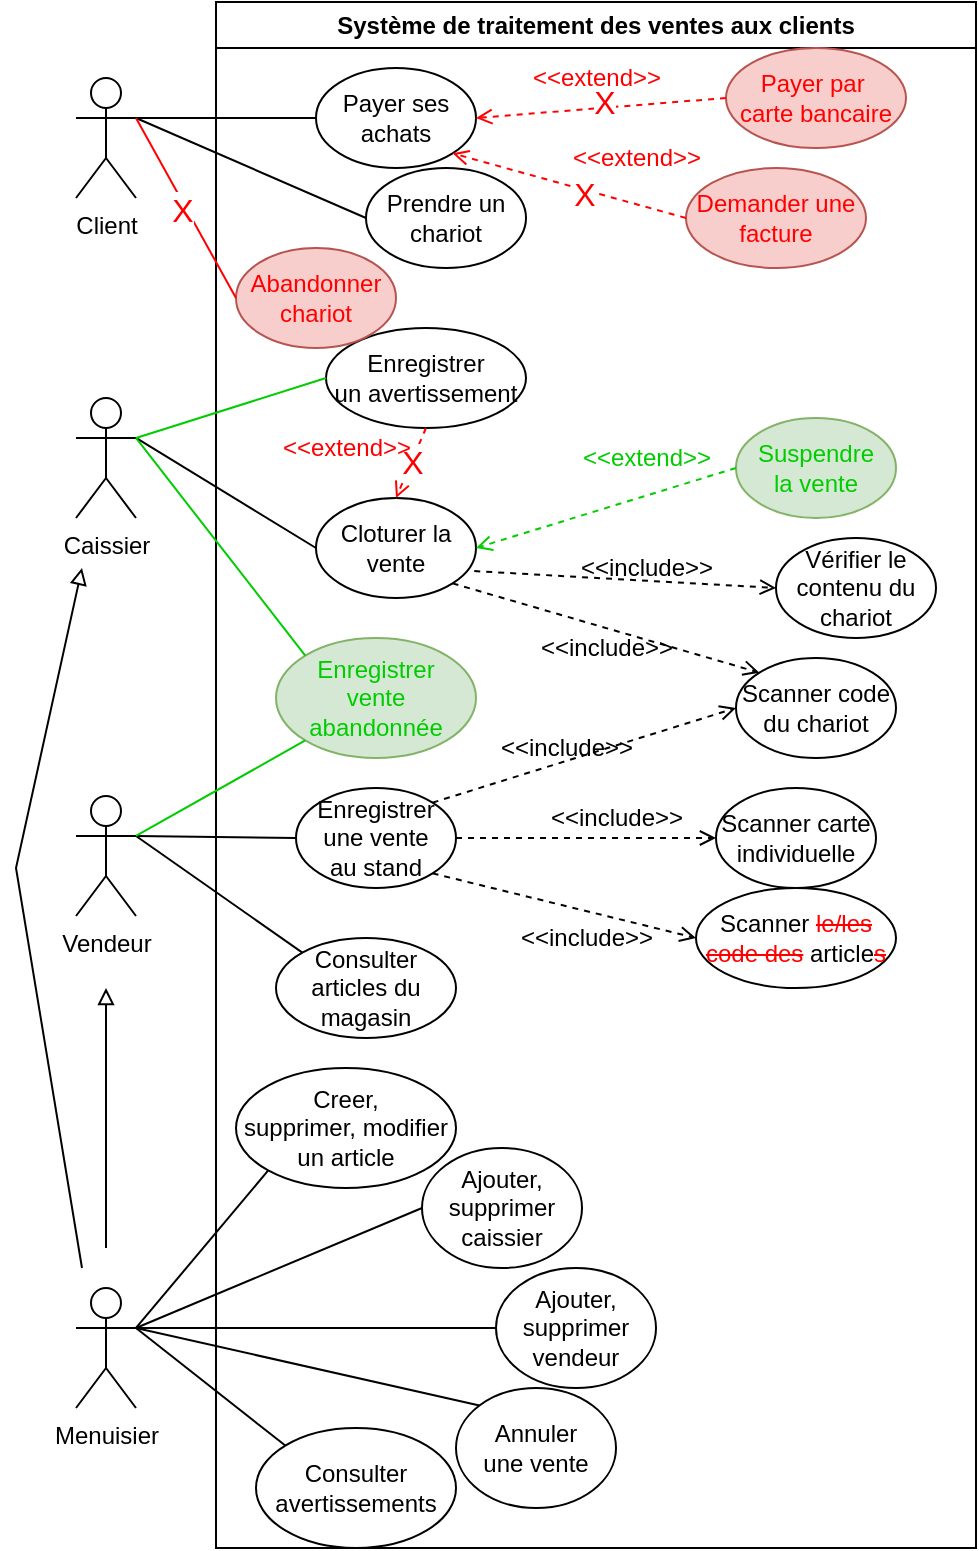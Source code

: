 <mxfile version="22.1.2" type="device">
  <diagram name="Page-1" id="HdgVnPu09ANzsE-JqD5W">
    <mxGraphModel dx="1418" dy="867" grid="1" gridSize="10" guides="1" tooltips="1" connect="1" arrows="1" fold="1" page="1" pageScale="1" pageWidth="583" pageHeight="827" math="0" shadow="0">
      <root>
        <mxCell id="0" />
        <mxCell id="1" parent="0" />
        <mxCell id="2Ioa0xMzXCw3uDVHmsE9-3" value="Système de traitement des ventes aux clients" style="swimlane;whiteSpace=wrap;html=1;" parent="1" vertex="1">
          <mxGeometry x="137" y="27" width="380" height="773" as="geometry" />
        </mxCell>
        <mxCell id="2Ioa0xMzXCw3uDVHmsE9-17" value="Enregistrer&lt;br&gt;une vente&lt;br&gt;au stand" style="ellipse;whiteSpace=wrap;html=1;" parent="2Ioa0xMzXCw3uDVHmsE9-3" vertex="1">
          <mxGeometry x="40" y="393" width="80" height="50" as="geometry" />
        </mxCell>
        <mxCell id="2Ioa0xMzXCw3uDVHmsE9-39" value="" style="endArrow=open;dashed=1;html=1;rounded=0;endFill=0;exitX=1;exitY=0;exitDx=0;exitDy=0;entryX=0;entryY=0.5;entryDx=0;entryDy=0;" parent="2Ioa0xMzXCw3uDVHmsE9-3" source="2Ioa0xMzXCw3uDVHmsE9-17" target="2Ioa0xMzXCw3uDVHmsE9-40" edge="1">
          <mxGeometry width="50" height="50" relative="1" as="geometry">
            <mxPoint x="350" y="368" as="sourcePoint" />
            <mxPoint x="160" y="368" as="targetPoint" />
          </mxGeometry>
        </mxCell>
        <mxCell id="2Ioa0xMzXCw3uDVHmsE9-40" value="Scanner code&lt;br&gt;du chariot" style="ellipse;whiteSpace=wrap;html=1;" parent="2Ioa0xMzXCw3uDVHmsE9-3" vertex="1">
          <mxGeometry x="260" y="328" width="80" height="50" as="geometry" />
        </mxCell>
        <mxCell id="2Ioa0xMzXCw3uDVHmsE9-42" value="Scanner carte&lt;br&gt;individuelle" style="ellipse;whiteSpace=wrap;html=1;" parent="2Ioa0xMzXCw3uDVHmsE9-3" vertex="1">
          <mxGeometry x="250" y="393" width="80" height="50" as="geometry" />
        </mxCell>
        <mxCell id="2Ioa0xMzXCw3uDVHmsE9-43" value="Scanner &lt;strike style=&quot;color: rgb(255, 0, 0);&quot;&gt;le/les code des&lt;/strike&gt; article&lt;font color=&quot;#ff0000&quot;&gt;&lt;strike&gt;s&lt;/strike&gt;&lt;/font&gt;" style="ellipse;whiteSpace=wrap;html=1;" parent="2Ioa0xMzXCw3uDVHmsE9-3" vertex="1">
          <mxGeometry x="240" y="443" width="100" height="50" as="geometry" />
        </mxCell>
        <mxCell id="2Ioa0xMzXCw3uDVHmsE9-44" value="" style="endArrow=open;dashed=1;html=1;rounded=0;endFill=0;exitX=1;exitY=1;exitDx=0;exitDy=0;entryX=0;entryY=0.5;entryDx=0;entryDy=0;" parent="2Ioa0xMzXCw3uDVHmsE9-3" source="2Ioa0xMzXCw3uDVHmsE9-17" target="2Ioa0xMzXCw3uDVHmsE9-43" edge="1">
          <mxGeometry width="50" height="50" relative="1" as="geometry">
            <mxPoint x="130" y="428" as="sourcePoint" />
            <mxPoint x="190" y="428" as="targetPoint" />
          </mxGeometry>
        </mxCell>
        <mxCell id="2Ioa0xMzXCw3uDVHmsE9-41" value="" style="endArrow=open;dashed=1;html=1;rounded=0;endFill=0;exitX=1;exitY=0.5;exitDx=0;exitDy=0;entryX=0;entryY=0.5;entryDx=0;entryDy=0;" parent="2Ioa0xMzXCw3uDVHmsE9-3" source="2Ioa0xMzXCw3uDVHmsE9-17" target="2Ioa0xMzXCw3uDVHmsE9-42" edge="1">
          <mxGeometry width="50" height="50" relative="1" as="geometry">
            <mxPoint x="140" y="418" as="sourcePoint" />
            <mxPoint x="150" y="418" as="targetPoint" />
          </mxGeometry>
        </mxCell>
        <mxCell id="2Ioa0xMzXCw3uDVHmsE9-47" value="Cloturer la&lt;br&gt;vente" style="ellipse;whiteSpace=wrap;html=1;" parent="2Ioa0xMzXCw3uDVHmsE9-3" vertex="1">
          <mxGeometry x="50" y="248" width="80" height="50" as="geometry" />
        </mxCell>
        <mxCell id="2Ioa0xMzXCw3uDVHmsE9-49" value="&amp;lt;&amp;lt;include&amp;gt;&amp;gt;" style="text;html=1;align=center;verticalAlign=middle;resizable=0;points=[];autosize=1;strokeColor=none;fillColor=none;" parent="2Ioa0xMzXCw3uDVHmsE9-3" vertex="1">
          <mxGeometry x="130" y="358" width="90" height="30" as="geometry" />
        </mxCell>
        <mxCell id="2Ioa0xMzXCw3uDVHmsE9-50" value="&amp;lt;&amp;lt;include&amp;gt;&amp;gt;" style="text;html=1;align=center;verticalAlign=middle;resizable=0;points=[];autosize=1;strokeColor=none;fillColor=none;" parent="2Ioa0xMzXCw3uDVHmsE9-3" vertex="1">
          <mxGeometry x="155" y="393" width="90" height="30" as="geometry" />
        </mxCell>
        <mxCell id="2Ioa0xMzXCw3uDVHmsE9-51" value="&amp;lt;&amp;lt;include&amp;gt;&amp;gt;" style="text;html=1;align=center;verticalAlign=middle;resizable=0;points=[];autosize=1;strokeColor=none;fillColor=none;" parent="2Ioa0xMzXCw3uDVHmsE9-3" vertex="1">
          <mxGeometry x="140" y="453" width="90" height="30" as="geometry" />
        </mxCell>
        <mxCell id="2Ioa0xMzXCw3uDVHmsE9-52" value="&amp;lt;&amp;lt;include&amp;gt;&amp;gt;" style="text;html=1;align=center;verticalAlign=middle;resizable=0;points=[];autosize=1;strokeColor=none;fillColor=none;" parent="2Ioa0xMzXCw3uDVHmsE9-3" vertex="1">
          <mxGeometry x="150" y="308" width="90" height="30" as="geometry" />
        </mxCell>
        <mxCell id="2Ioa0xMzXCw3uDVHmsE9-53" value="" style="endArrow=open;dashed=1;html=1;rounded=0;endFill=0;exitX=1;exitY=1;exitDx=0;exitDy=0;entryX=0;entryY=0;entryDx=0;entryDy=0;" parent="2Ioa0xMzXCw3uDVHmsE9-3" source="2Ioa0xMzXCw3uDVHmsE9-47" target="2Ioa0xMzXCw3uDVHmsE9-40" edge="1">
          <mxGeometry width="50" height="50" relative="1" as="geometry">
            <mxPoint x="118" y="410" as="sourcePoint" />
            <mxPoint x="170" y="363" as="targetPoint" />
          </mxGeometry>
        </mxCell>
        <mxCell id="2Ioa0xMzXCw3uDVHmsE9-54" value="&lt;font color=&quot;#00cc00&quot;&gt;Suspendre&lt;br&gt;la vente&lt;/font&gt;" style="ellipse;whiteSpace=wrap;html=1;fillColor=#d5e8d4;strokeColor=#82b366;" parent="2Ioa0xMzXCw3uDVHmsE9-3" vertex="1">
          <mxGeometry x="260" y="208" width="80" height="50" as="geometry" />
        </mxCell>
        <mxCell id="2Ioa0xMzXCw3uDVHmsE9-55" value="" style="endArrow=open;dashed=1;html=1;rounded=0;endFill=0;exitX=0;exitY=0.5;exitDx=0;exitDy=0;entryX=1;entryY=0.5;entryDx=0;entryDy=0;strokeColor=#00CC00;" parent="2Ioa0xMzXCw3uDVHmsE9-3" source="2Ioa0xMzXCw3uDVHmsE9-54" target="2Ioa0xMzXCw3uDVHmsE9-47" edge="1">
          <mxGeometry width="50" height="50" relative="1" as="geometry">
            <mxPoint x="182" y="345" as="sourcePoint" />
            <mxPoint x="128" y="301" as="targetPoint" />
          </mxGeometry>
        </mxCell>
        <mxCell id="2Ioa0xMzXCw3uDVHmsE9-58" value="&lt;font color=&quot;#00cc00&quot;&gt;&amp;lt;&amp;lt;extend&amp;gt;&amp;gt;&lt;/font&gt;" style="text;html=1;align=center;verticalAlign=middle;resizable=0;points=[];autosize=1;strokeColor=none;fillColor=none;" parent="2Ioa0xMzXCw3uDVHmsE9-3" vertex="1">
          <mxGeometry x="170" y="213" width="90" height="30" as="geometry" />
        </mxCell>
        <mxCell id="2Ioa0xMzXCw3uDVHmsE9-59" value="Vérifier le&lt;br&gt;contenu du&lt;br&gt;chariot" style="ellipse;whiteSpace=wrap;html=1;" parent="2Ioa0xMzXCw3uDVHmsE9-3" vertex="1">
          <mxGeometry x="280" y="268" width="80" height="50" as="geometry" />
        </mxCell>
        <mxCell id="2Ioa0xMzXCw3uDVHmsE9-60" value="&amp;lt;&amp;lt;include&amp;gt;&amp;gt;" style="text;html=1;align=center;verticalAlign=middle;resizable=0;points=[];autosize=1;strokeColor=none;fillColor=none;" parent="2Ioa0xMzXCw3uDVHmsE9-3" vertex="1">
          <mxGeometry x="170" y="268" width="90" height="30" as="geometry" />
        </mxCell>
        <mxCell id="2Ioa0xMzXCw3uDVHmsE9-61" value="" style="endArrow=open;dashed=1;html=1;rounded=0;endFill=0;exitX=0.989;exitY=0.731;exitDx=0;exitDy=0;entryX=0;entryY=0.5;entryDx=0;entryDy=0;exitPerimeter=0;" parent="2Ioa0xMzXCw3uDVHmsE9-3" source="2Ioa0xMzXCw3uDVHmsE9-47" target="2Ioa0xMzXCw3uDVHmsE9-59" edge="1">
          <mxGeometry width="50" height="50" relative="1" as="geometry">
            <mxPoint x="140" y="283" as="sourcePoint" />
            <mxPoint x="210" y="243" as="targetPoint" />
          </mxGeometry>
        </mxCell>
        <mxCell id="2Ioa0xMzXCw3uDVHmsE9-66" style="edgeStyle=orthogonalEdgeStyle;rounded=0;orthogonalLoop=1;jettySize=auto;html=1;exitX=0.5;exitY=1;exitDx=0;exitDy=0;" parent="2Ioa0xMzXCw3uDVHmsE9-3" source="2Ioa0xMzXCw3uDVHmsE9-59" target="2Ioa0xMzXCw3uDVHmsE9-59" edge="1">
          <mxGeometry relative="1" as="geometry" />
        </mxCell>
        <mxCell id="2Ioa0xMzXCw3uDVHmsE9-68" value="Ajouter, supprimer&lt;br&gt;caissier" style="ellipse;whiteSpace=wrap;html=1;" parent="2Ioa0xMzXCw3uDVHmsE9-3" vertex="1">
          <mxGeometry x="103" y="573" width="80" height="60" as="geometry" />
        </mxCell>
        <mxCell id="2Ioa0xMzXCw3uDVHmsE9-30" value="Creer, &lt;br&gt;supprimer, modifier &lt;br&gt;un article" style="ellipse;whiteSpace=wrap;html=1;" parent="2Ioa0xMzXCw3uDVHmsE9-3" vertex="1">
          <mxGeometry x="10" y="533" width="110" height="60" as="geometry" />
        </mxCell>
        <mxCell id="2Ioa0xMzXCw3uDVHmsE9-69" value="Ajouter,&lt;br&gt;supprimer&lt;br&gt;vendeur" style="ellipse;whiteSpace=wrap;html=1;" parent="2Ioa0xMzXCw3uDVHmsE9-3" vertex="1">
          <mxGeometry x="140" y="633" width="80" height="60" as="geometry" />
        </mxCell>
        <mxCell id="2Ioa0xMzXCw3uDVHmsE9-71" value="Consulter&lt;br&gt;avertissements" style="ellipse;whiteSpace=wrap;html=1;" parent="2Ioa0xMzXCw3uDVHmsE9-3" vertex="1">
          <mxGeometry x="20" y="713" width="100" height="60" as="geometry" />
        </mxCell>
        <mxCell id="2Ioa0xMzXCw3uDVHmsE9-72" value="Annuler&lt;br&gt;une vente" style="ellipse;whiteSpace=wrap;html=1;" parent="2Ioa0xMzXCw3uDVHmsE9-3" vertex="1">
          <mxGeometry x="120" y="693" width="80" height="60" as="geometry" />
        </mxCell>
        <mxCell id="2Ioa0xMzXCw3uDVHmsE9-75" value="Consulter articles du&lt;br&gt;magasin" style="ellipse;whiteSpace=wrap;html=1;" parent="2Ioa0xMzXCw3uDVHmsE9-3" vertex="1">
          <mxGeometry x="30" y="468" width="90" height="50" as="geometry" />
        </mxCell>
        <mxCell id="2Ioa0xMzXCw3uDVHmsE9-105" value="&lt;font color=&quot;#00cc00&quot;&gt;Enregistrer&lt;br&gt;vente&lt;br&gt;abandonnée&lt;/font&gt;" style="ellipse;whiteSpace=wrap;html=1;fillColor=#d5e8d4;strokeColor=#82b366;" parent="2Ioa0xMzXCw3uDVHmsE9-3" vertex="1">
          <mxGeometry x="30" y="318" width="100" height="60" as="geometry" />
        </mxCell>
        <mxCell id="2Ioa0xMzXCw3uDVHmsE9-109" value="Enregistrer&lt;br&gt;un avertissement" style="ellipse;whiteSpace=wrap;html=1;" parent="2Ioa0xMzXCw3uDVHmsE9-3" vertex="1">
          <mxGeometry x="55" y="163" width="100" height="50" as="geometry" />
        </mxCell>
        <mxCell id="2Ioa0xMzXCw3uDVHmsE9-29" value="" style="endArrow=block;html=1;rounded=0;endFill=0;" parent="2Ioa0xMzXCw3uDVHmsE9-3" edge="1">
          <mxGeometry width="50" height="50" relative="1" as="geometry">
            <mxPoint x="-55" y="623" as="sourcePoint" />
            <mxPoint x="-55" y="493" as="targetPoint" />
          </mxGeometry>
        </mxCell>
        <mxCell id="2Ioa0xMzXCw3uDVHmsE9-37" value="" style="endArrow=block;html=1;rounded=0;endFill=0;" parent="2Ioa0xMzXCw3uDVHmsE9-3" edge="1">
          <mxGeometry width="50" height="50" relative="1" as="geometry">
            <mxPoint x="-67" y="633" as="sourcePoint" />
            <mxPoint x="-67" y="283" as="targetPoint" />
            <Array as="points">
              <mxPoint x="-100" y="433" />
            </Array>
          </mxGeometry>
        </mxCell>
        <mxCell id="2Ioa0xMzXCw3uDVHmsE9-45" value="Payer ses&lt;br&gt;achats" style="ellipse;whiteSpace=wrap;html=1;" parent="2Ioa0xMzXCw3uDVHmsE9-3" vertex="1">
          <mxGeometry x="50" y="33" width="80" height="50" as="geometry" />
        </mxCell>
        <mxCell id="2Ioa0xMzXCw3uDVHmsE9-63" value="Prendre un&lt;br&gt;chariot" style="ellipse;whiteSpace=wrap;html=1;" parent="2Ioa0xMzXCw3uDVHmsE9-3" vertex="1">
          <mxGeometry x="75" y="83" width="80" height="50" as="geometry" />
        </mxCell>
        <mxCell id="qIeu8jZyU2JCkB1Wr_dZ-52" value="Payer par&amp;nbsp;&lt;br&gt;carte bancaire" style="ellipse;whiteSpace=wrap;html=1;fillColor=#f8cecc;strokeColor=#b85450;fontColor=#FF0000;" parent="2Ioa0xMzXCw3uDVHmsE9-3" vertex="1">
          <mxGeometry x="255" y="23" width="90" height="50" as="geometry" />
        </mxCell>
        <mxCell id="qIeu8jZyU2JCkB1Wr_dZ-53" value="Demander une&lt;br&gt;facture" style="ellipse;whiteSpace=wrap;html=1;fillColor=#f8cecc;strokeColor=#b85450;fontColor=#FF0000;" parent="2Ioa0xMzXCw3uDVHmsE9-3" vertex="1">
          <mxGeometry x="235" y="83" width="90" height="50" as="geometry" />
        </mxCell>
        <mxCell id="qIeu8jZyU2JCkB1Wr_dZ-54" value="" style="endArrow=open;dashed=1;html=1;rounded=0;endFill=0;exitX=0;exitY=0.5;exitDx=0;exitDy=0;entryX=1;entryY=1;entryDx=0;entryDy=0;strokeColor=#FF0000;" parent="2Ioa0xMzXCw3uDVHmsE9-3" source="qIeu8jZyU2JCkB1Wr_dZ-53" target="2Ioa0xMzXCw3uDVHmsE9-45" edge="1">
          <mxGeometry width="50" height="50" relative="1" as="geometry">
            <mxPoint x="139" y="295" as="sourcePoint" />
            <mxPoint x="290" y="303" as="targetPoint" />
          </mxGeometry>
        </mxCell>
        <mxCell id="qIeu8jZyU2JCkB1Wr_dZ-62" value="&lt;font color=&quot;#ff0000&quot; style=&quot;font-size: 16px;&quot;&gt;X&lt;/font&gt;" style="edgeLabel;html=1;align=center;verticalAlign=middle;resizable=0;points=[];" parent="qIeu8jZyU2JCkB1Wr_dZ-54" vertex="1" connectable="0">
          <mxGeometry x="-0.13" y="2" relative="1" as="geometry">
            <mxPoint as="offset" />
          </mxGeometry>
        </mxCell>
        <mxCell id="qIeu8jZyU2JCkB1Wr_dZ-55" value="" style="endArrow=open;dashed=1;html=1;rounded=0;endFill=0;exitX=0;exitY=0.5;exitDx=0;exitDy=0;entryX=1;entryY=0.5;entryDx=0;entryDy=0;strokeColor=#FF0000;" parent="2Ioa0xMzXCw3uDVHmsE9-3" source="qIeu8jZyU2JCkB1Wr_dZ-52" target="2Ioa0xMzXCw3uDVHmsE9-45" edge="1">
          <mxGeometry width="50" height="50" relative="1" as="geometry">
            <mxPoint x="193" y="148" as="sourcePoint" />
            <mxPoint x="140" y="68" as="targetPoint" />
          </mxGeometry>
        </mxCell>
        <mxCell id="qIeu8jZyU2JCkB1Wr_dZ-61" value="&lt;font color=&quot;#ff0000&quot; style=&quot;font-size: 16px;&quot;&gt;X&lt;/font&gt;" style="edgeLabel;html=1;align=center;verticalAlign=middle;resizable=0;points=[];" parent="qIeu8jZyU2JCkB1Wr_dZ-55" vertex="1" connectable="0">
          <mxGeometry x="-0.029" y="-3" relative="1" as="geometry">
            <mxPoint as="offset" />
          </mxGeometry>
        </mxCell>
        <mxCell id="qIeu8jZyU2JCkB1Wr_dZ-56" value="&lt;font color=&quot;#ff0000&quot;&gt;&amp;lt;&amp;lt;extend&amp;gt;&amp;gt;&lt;/font&gt;" style="text;html=1;align=center;verticalAlign=middle;resizable=0;points=[];autosize=1;strokeColor=none;fillColor=none;" parent="2Ioa0xMzXCw3uDVHmsE9-3" vertex="1">
          <mxGeometry x="145" y="23" width="90" height="30" as="geometry" />
        </mxCell>
        <mxCell id="qIeu8jZyU2JCkB1Wr_dZ-57" value="&lt;font color=&quot;#ff0000&quot;&gt;&amp;lt;&amp;lt;extend&amp;gt;&amp;gt;&lt;/font&gt;" style="text;html=1;align=center;verticalAlign=middle;resizable=0;points=[];autosize=1;strokeColor=none;fillColor=none;" parent="2Ioa0xMzXCw3uDVHmsE9-3" vertex="1">
          <mxGeometry x="165" y="63" width="90" height="30" as="geometry" />
        </mxCell>
        <mxCell id="qIeu8jZyU2JCkB1Wr_dZ-65" value="&lt;font color=&quot;#ff0000&quot;&gt;Abandonner&lt;br&gt;chariot&lt;/font&gt;" style="ellipse;whiteSpace=wrap;html=1;fillColor=#f8cecc;strokeColor=#b85450;" parent="2Ioa0xMzXCw3uDVHmsE9-3" vertex="1">
          <mxGeometry x="10" y="123" width="80" height="50" as="geometry" />
        </mxCell>
        <mxCell id="qIeu8jZyU2JCkB1Wr_dZ-68" value="" style="endArrow=open;dashed=1;html=1;rounded=0;endFill=0;exitX=0.5;exitY=1;exitDx=0;exitDy=0;entryX=0.5;entryY=0;entryDx=0;entryDy=0;strokeColor=#FF0000;" parent="2Ioa0xMzXCw3uDVHmsE9-3" source="2Ioa0xMzXCw3uDVHmsE9-109" target="2Ioa0xMzXCw3uDVHmsE9-47" edge="1">
          <mxGeometry width="50" height="50" relative="1" as="geometry">
            <mxPoint x="270" y="243" as="sourcePoint" />
            <mxPoint x="140" y="283" as="targetPoint" />
          </mxGeometry>
        </mxCell>
        <mxCell id="qIeu8jZyU2JCkB1Wr_dZ-72" value="&lt;font color=&quot;#ff0000&quot; style=&quot;font-size: 16px;&quot;&gt;X&lt;/font&gt;" style="edgeLabel;html=1;align=center;verticalAlign=middle;resizable=0;points=[];" parent="qIeu8jZyU2JCkB1Wr_dZ-68" vertex="1" connectable="0">
          <mxGeometry x="-0.028" relative="1" as="geometry">
            <mxPoint as="offset" />
          </mxGeometry>
        </mxCell>
        <mxCell id="qIeu8jZyU2JCkB1Wr_dZ-70" value="&lt;font color=&quot;#ff0000&quot;&gt;&amp;lt;&amp;lt;extend&amp;gt;&amp;gt;&lt;/font&gt;" style="text;html=1;align=center;verticalAlign=middle;resizable=0;points=[];autosize=1;strokeColor=none;fillColor=none;" parent="2Ioa0xMzXCw3uDVHmsE9-3" vertex="1">
          <mxGeometry x="20" y="208" width="90" height="30" as="geometry" />
        </mxCell>
        <mxCell id="2Ioa0xMzXCw3uDVHmsE9-38" value="Client" style="shape=umlActor;verticalLabelPosition=bottom;verticalAlign=top;html=1;outlineConnect=0;" parent="1" vertex="1">
          <mxGeometry x="67" y="65" width="30" height="60" as="geometry" />
        </mxCell>
        <mxCell id="2Ioa0xMzXCw3uDVHmsE9-46" value="" style="endArrow=none;html=1;rounded=0;exitX=1;exitY=0.333;exitDx=0;exitDy=0;exitPerimeter=0;entryX=0;entryY=0.5;entryDx=0;entryDy=0;" parent="1" source="2Ioa0xMzXCw3uDVHmsE9-38" target="2Ioa0xMzXCw3uDVHmsE9-45" edge="1">
          <mxGeometry width="50" height="50" relative="1" as="geometry">
            <mxPoint x="67" y="500" as="sourcePoint" />
            <mxPoint x="187" y="500" as="targetPoint" />
          </mxGeometry>
        </mxCell>
        <mxCell id="2Ioa0xMzXCw3uDVHmsE9-64" value="" style="endArrow=none;html=1;rounded=0;entryX=0;entryY=0.5;entryDx=0;entryDy=0;exitX=1;exitY=0.333;exitDx=0;exitDy=0;exitPerimeter=0;" parent="1" source="2Ioa0xMzXCw3uDVHmsE9-38" target="2Ioa0xMzXCw3uDVHmsE9-63" edge="1">
          <mxGeometry width="50" height="50" relative="1" as="geometry">
            <mxPoint x="77" y="70" as="sourcePoint" />
            <mxPoint x="197" y="60" as="targetPoint" />
          </mxGeometry>
        </mxCell>
        <mxCell id="2Ioa0xMzXCw3uDVHmsE9-12" value="Caissier" style="shape=umlActor;verticalLabelPosition=bottom;verticalAlign=top;html=1;outlineConnect=0;" parent="1" vertex="1">
          <mxGeometry x="67" y="225" width="30" height="60" as="geometry" />
        </mxCell>
        <mxCell id="2Ioa0xMzXCw3uDVHmsE9-48" value="" style="endArrow=none;html=1;rounded=0;exitX=1;exitY=0.333;exitDx=0;exitDy=0;exitPerimeter=0;entryX=0;entryY=0.5;entryDx=0;entryDy=0;" parent="1" source="2Ioa0xMzXCw3uDVHmsE9-12" target="2Ioa0xMzXCw3uDVHmsE9-47" edge="1">
          <mxGeometry width="50" height="50" relative="1" as="geometry">
            <mxPoint x="67" y="15" as="sourcePoint" />
            <mxPoint x="197" y="15" as="targetPoint" />
          </mxGeometry>
        </mxCell>
        <mxCell id="2Ioa0xMzXCw3uDVHmsE9-107" value="" style="endArrow=none;html=1;rounded=0;exitX=1;exitY=0.333;exitDx=0;exitDy=0;exitPerimeter=0;entryX=0;entryY=0;entryDx=0;entryDy=0;strokeColor=#00CC00;" parent="1" source="2Ioa0xMzXCw3uDVHmsE9-12" target="2Ioa0xMzXCw3uDVHmsE9-105" edge="1">
          <mxGeometry width="50" height="50" relative="1" as="geometry">
            <mxPoint x="67" y="455" as="sourcePoint" />
            <mxPoint x="187" y="455" as="targetPoint" />
          </mxGeometry>
        </mxCell>
        <mxCell id="2Ioa0xMzXCw3uDVHmsE9-110" value="" style="endArrow=none;html=1;rounded=0;exitX=1;exitY=0.333;exitDx=0;exitDy=0;exitPerimeter=0;entryX=0;entryY=0.5;entryDx=0;entryDy=0;fontColor=default;labelBackgroundColor=none;strokeColor=#00CC00;" parent="1" source="2Ioa0xMzXCw3uDVHmsE9-12" target="2Ioa0xMzXCw3uDVHmsE9-109" edge="1">
          <mxGeometry width="50" height="50" relative="1" as="geometry">
            <mxPoint x="67" y="255" as="sourcePoint" />
            <mxPoint x="197" y="310" as="targetPoint" />
          </mxGeometry>
        </mxCell>
        <mxCell id="2Ioa0xMzXCw3uDVHmsE9-15" value="Vendeur" style="shape=umlActor;verticalLabelPosition=bottom;verticalAlign=top;html=1;outlineConnect=0;" parent="1" vertex="1">
          <mxGeometry x="67" y="424" width="30" height="60" as="geometry" />
        </mxCell>
        <mxCell id="2Ioa0xMzXCw3uDVHmsE9-16" value="" style="endArrow=none;html=1;rounded=0;exitX=1;exitY=0.333;exitDx=0;exitDy=0;exitPerimeter=0;entryX=0;entryY=0.5;entryDx=0;entryDy=0;" parent="1" source="2Ioa0xMzXCw3uDVHmsE9-15" target="2Ioa0xMzXCw3uDVHmsE9-17" edge="1">
          <mxGeometry width="50" height="50" relative="1" as="geometry">
            <mxPoint x="67" y="190" as="sourcePoint" />
            <mxPoint x="177" y="445" as="targetPoint" />
          </mxGeometry>
        </mxCell>
        <mxCell id="2Ioa0xMzXCw3uDVHmsE9-74" value="" style="endArrow=none;html=1;rounded=0;exitX=1;exitY=0.333;exitDx=0;exitDy=0;exitPerimeter=0;entryX=0;entryY=0;entryDx=0;entryDy=0;" parent="1" source="2Ioa0xMzXCw3uDVHmsE9-15" target="2Ioa0xMzXCw3uDVHmsE9-75" edge="1">
          <mxGeometry width="50" height="50" relative="1" as="geometry">
            <mxPoint x="67" y="455" as="sourcePoint" />
            <mxPoint x="167" y="495" as="targetPoint" />
          </mxGeometry>
        </mxCell>
        <mxCell id="2Ioa0xMzXCw3uDVHmsE9-108" value="" style="endArrow=none;html=1;rounded=0;entryX=0;entryY=1;entryDx=0;entryDy=0;exitX=1;exitY=0.333;exitDx=0;exitDy=0;exitPerimeter=0;strokeColor=#00CC00;" parent="1" source="2Ioa0xMzXCw3uDVHmsE9-15" target="2Ioa0xMzXCw3uDVHmsE9-105" edge="1">
          <mxGeometry width="50" height="50" relative="1" as="geometry">
            <mxPoint x="77" y="425" as="sourcePoint" />
            <mxPoint x="192" y="364" as="targetPoint" />
          </mxGeometry>
        </mxCell>
        <mxCell id="2Ioa0xMzXCw3uDVHmsE9-33" value="Menuisier" style="shape=umlActor;verticalLabelPosition=bottom;verticalAlign=top;html=1;outlineConnect=0;" parent="1" vertex="1">
          <mxGeometry x="67" y="670" width="30" height="60" as="geometry" />
        </mxCell>
        <mxCell id="2Ioa0xMzXCw3uDVHmsE9-34" value="" style="endArrow=none;html=1;rounded=0;exitX=1;exitY=0.333;exitDx=0;exitDy=0;exitPerimeter=0;entryX=0;entryY=1;entryDx=0;entryDy=0;" parent="1" source="2Ioa0xMzXCw3uDVHmsE9-33" target="2Ioa0xMzXCw3uDVHmsE9-30" edge="1">
          <mxGeometry width="50" height="50" relative="1" as="geometry">
            <mxPoint x="107" y="605" as="sourcePoint" />
            <mxPoint x="157" y="555" as="targetPoint" />
          </mxGeometry>
        </mxCell>
        <mxCell id="2Ioa0xMzXCw3uDVHmsE9-35" value="" style="endArrow=none;html=1;rounded=0;exitX=1;exitY=0.333;exitDx=0;exitDy=0;exitPerimeter=0;entryX=0;entryY=0.5;entryDx=0;entryDy=0;" parent="1" source="2Ioa0xMzXCw3uDVHmsE9-33" target="2Ioa0xMzXCw3uDVHmsE9-68" edge="1">
          <mxGeometry width="50" height="50" relative="1" as="geometry">
            <mxPoint x="67" y="595" as="sourcePoint" />
            <mxPoint x="207.0" y="640" as="targetPoint" />
          </mxGeometry>
        </mxCell>
        <mxCell id="2Ioa0xMzXCw3uDVHmsE9-36" value="" style="endArrow=none;html=1;rounded=0;exitX=1;exitY=0.333;exitDx=0;exitDy=0;exitPerimeter=0;entryX=0;entryY=0;entryDx=0;entryDy=0;" parent="1" source="2Ioa0xMzXCw3uDVHmsE9-33" target="2Ioa0xMzXCw3uDVHmsE9-71" edge="1">
          <mxGeometry width="50" height="50" relative="1" as="geometry">
            <mxPoint x="67" y="650" as="sourcePoint" />
            <mxPoint x="207.0" y="700" as="targetPoint" />
          </mxGeometry>
        </mxCell>
        <mxCell id="2Ioa0xMzXCw3uDVHmsE9-70" value="" style="endArrow=none;html=1;rounded=0;exitX=1;exitY=0.333;exitDx=0;exitDy=0;exitPerimeter=0;entryX=0;entryY=0.5;entryDx=0;entryDy=0;" parent="1" source="2Ioa0xMzXCw3uDVHmsE9-33" target="2Ioa0xMzXCw3uDVHmsE9-69" edge="1">
          <mxGeometry width="50" height="50" relative="1" as="geometry">
            <mxPoint x="67" y="650" as="sourcePoint" />
            <mxPoint x="277" y="665" as="targetPoint" />
          </mxGeometry>
        </mxCell>
        <mxCell id="2Ioa0xMzXCw3uDVHmsE9-73" value="" style="endArrow=none;html=1;rounded=0;exitX=1;exitY=0.333;exitDx=0;exitDy=0;exitPerimeter=0;entryX=0;entryY=0;entryDx=0;entryDy=0;" parent="1" source="2Ioa0xMzXCw3uDVHmsE9-33" target="2Ioa0xMzXCw3uDVHmsE9-72" edge="1">
          <mxGeometry width="50" height="50" relative="1" as="geometry">
            <mxPoint x="67" y="650" as="sourcePoint" />
            <mxPoint x="182" y="744" as="targetPoint" />
          </mxGeometry>
        </mxCell>
        <mxCell id="qIeu8jZyU2JCkB1Wr_dZ-66" value="" style="endArrow=none;html=1;rounded=0;entryX=0;entryY=0.5;entryDx=0;entryDy=0;exitX=1;exitY=0.333;exitDx=0;exitDy=0;exitPerimeter=0;strokeColor=#FF0000;" parent="1" source="2Ioa0xMzXCw3uDVHmsE9-38" target="qIeu8jZyU2JCkB1Wr_dZ-65" edge="1">
          <mxGeometry width="50" height="50" relative="1" as="geometry">
            <mxPoint x="100" y="90" as="sourcePoint" />
            <mxPoint x="197" y="145" as="targetPoint" />
          </mxGeometry>
        </mxCell>
        <mxCell id="qIeu8jZyU2JCkB1Wr_dZ-67" value="&lt;font color=&quot;#ff0000&quot; style=&quot;font-size: 16px;&quot;&gt;X&lt;/font&gt;" style="edgeLabel;html=1;align=center;verticalAlign=middle;resizable=0;points=[];" parent="qIeu8jZyU2JCkB1Wr_dZ-66" vertex="1" connectable="0">
          <mxGeometry x="-0.012" y="-2" relative="1" as="geometry">
            <mxPoint as="offset" />
          </mxGeometry>
        </mxCell>
      </root>
    </mxGraphModel>
  </diagram>
</mxfile>
